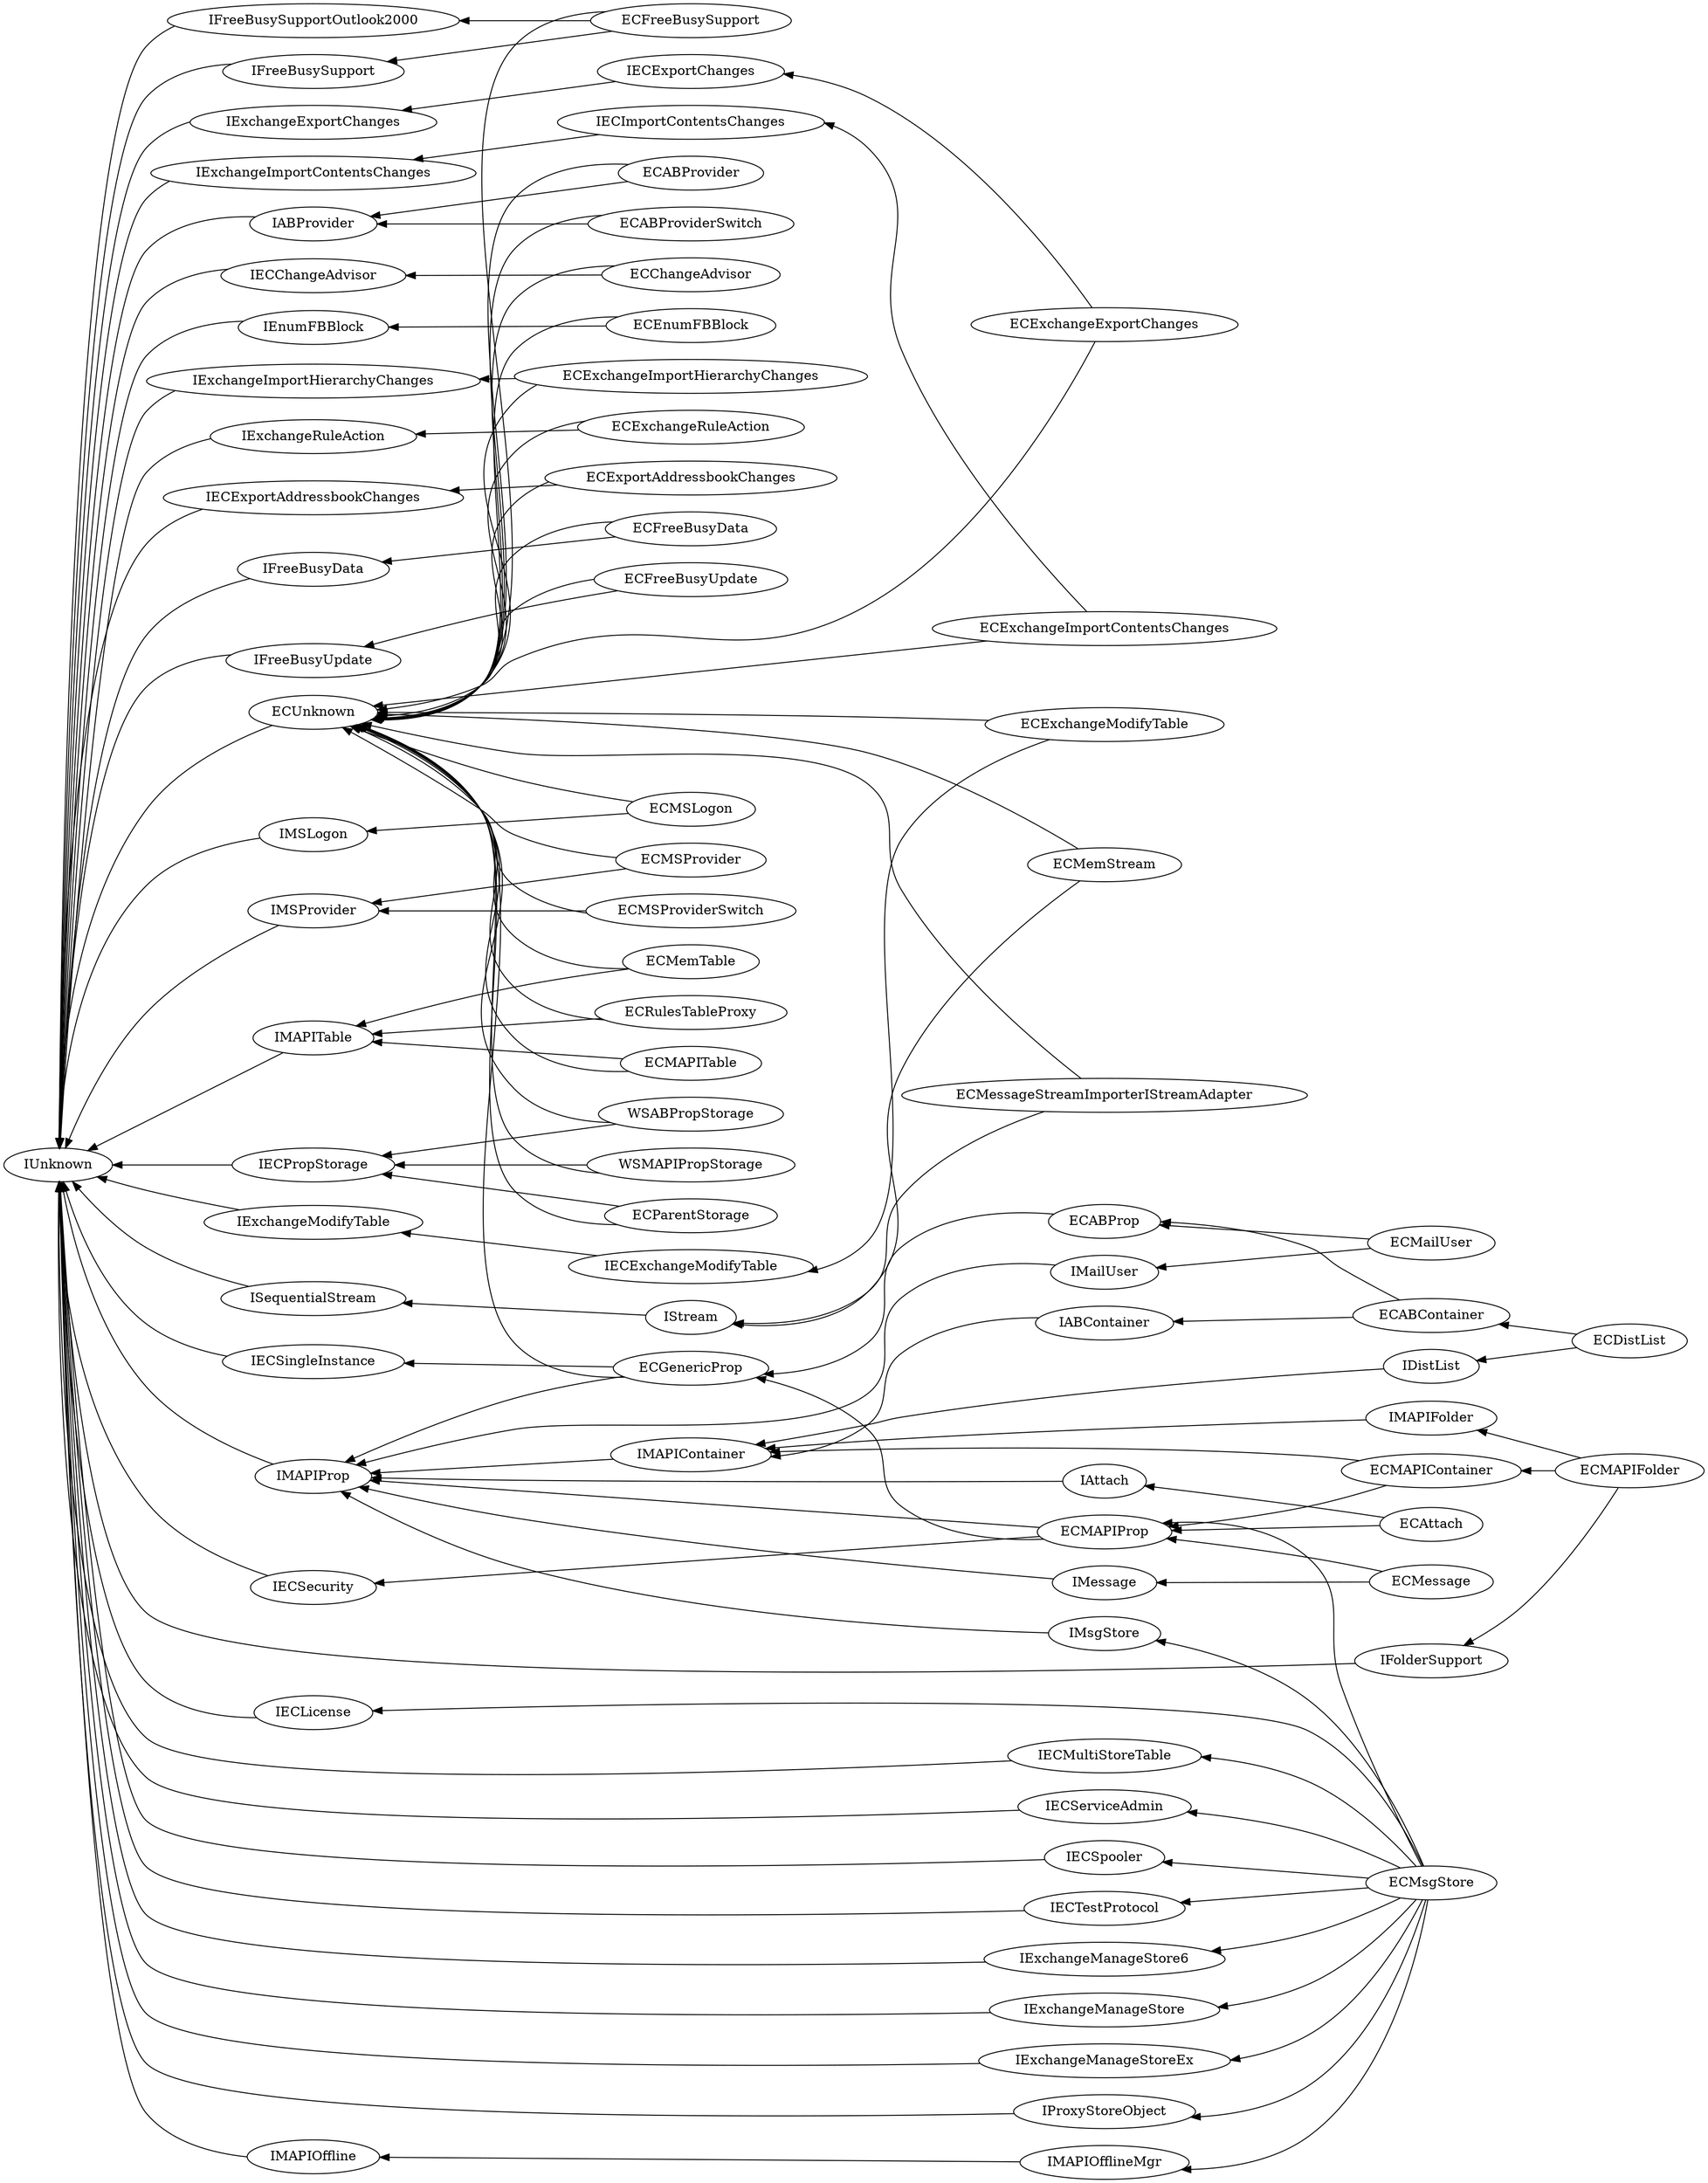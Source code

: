 /* Interface classes used in provider/client/ */
digraph {
	rankdir=RL;
	ECABContainer -> ECABProp;
	ECABContainer -> IABContainer;
	ECABProp -> ECGenericProp;
	ECABProvider -> ECUnknown;
	ECABProvider -> IABProvider;
	ECABProviderSwitch -> ECUnknown;
	ECABProviderSwitch -> IABProvider;
	ECAttach -> ECMAPIProp;
	ECAttach -> IAttach;
	ECChangeAdvisor -> ECUnknown;
	ECChangeAdvisor -> IECChangeAdvisor;
	ECDistList -> ECABContainer;
	ECDistList -> IDistList;
	ECEnumFBBlock -> ECUnknown;
	ECEnumFBBlock -> IEnumFBBlock;
	ECExchangeExportChanges -> ECUnknown;
	ECExchangeExportChanges -> IECExportChanges;
	ECExchangeImportContentsChanges -> ECUnknown;
	ECExchangeImportContentsChanges -> IECImportContentsChanges;
	ECExchangeImportHierarchyChanges -> ECUnknown;
	ECExchangeImportHierarchyChanges -> IExchangeImportHierarchyChanges;
	ECExchangeModifyTable -> ECUnknown;
	ECExchangeModifyTable -> IECExchangeModifyTable;
	ECExchangeRuleAction -> ECUnknown;
	ECExchangeRuleAction -> IExchangeRuleAction;
	ECExportAddressbookChanges -> ECUnknown;
	ECExportAddressbookChanges -> IECExportAddressbookChanges;
	ECFreeBusyData -> ECUnknown;
	ECFreeBusyData -> IFreeBusyData;
	ECFreeBusySupport -> ECUnknown;
	ECFreeBusySupport -> IFreeBusySupport;
	ECFreeBusySupport -> IFreeBusySupportOutlook2000;
	ECFreeBusyUpdate -> ECUnknown;
	ECFreeBusyUpdate -> IFreeBusyUpdate;
	ECGenericProp -> ECUnknown;
	ECGenericProp -> IECSingleInstance;
	ECGenericProp -> IMAPIProp;
	ECMAPIContainer -> ECMAPIProp;
	ECMAPIContainer -> IMAPIContainer;
	ECMAPIFolder -> ECMAPIContainer;
	ECMAPIFolder -> IFolderSupport;
	ECMAPIFolder -> IMAPIFolder;
	ECMAPIProp -> ECGenericProp;
	ECMAPIProp -> IECSecurity;
	ECMAPIProp -> IMAPIProp;
	ECMAPITable -> ECUnknown;
	ECMAPITable -> IMAPITable;
	ECMSLogon -> ECUnknown;
	ECMSLogon -> IMSLogon;
	ECMSProvider -> ECUnknown;
	ECMSProvider -> IMSProvider;
	ECMSProviderSwitch -> ECUnknown;
	ECMSProviderSwitch -> IMSProvider;
	ECMailUser -> ECABProp;
	ECMailUser -> IMailUser;
	ECMemStream -> ECUnknown;
	ECMemStream -> IStream;
	ECMemTable -> ECUnknown;
	ECMemTable -> IMAPITable;
	ECMessage -> ECMAPIProp;
	ECMessage -> IMessage;
	ECMessageStreamImporterIStreamAdapter -> ECUnknown;
	ECMessageStreamImporterIStreamAdapter -> IStream;
	ECMsgStore -> ECMAPIProp;
	ECMsgStore -> IECLicense;
	ECMsgStore -> IECMultiStoreTable;
	ECMsgStore -> IECServiceAdmin;
	ECMsgStore -> IECSpooler;
	ECMsgStore -> IECTestProtocol;
	ECMsgStore -> IExchangeManageStore6;
	ECMsgStore -> IExchangeManageStore;
	ECMsgStore -> IExchangeManageStoreEx;
	ECMsgStore -> IMAPIOfflineMgr;
	ECMsgStore -> IMsgStore;
	ECMsgStore -> IProxyStoreObject;
	ECParentStorage -> ECUnknown;
	ECParentStorage -> IECPropStorage;
	ECRulesTableProxy -> ECUnknown;
	ECRulesTableProxy -> IMAPITable;
	ECUnknown -> IUnknown;
	IABContainer -> IMAPIContainer;
	IABProvider -> IUnknown;
	IAttach -> IMAPIProp;
	IDistList -> IMAPIContainer;
	IECChangeAdvisor -> IUnknown;
	IECExchangeModifyTable -> IExchangeModifyTable;
	IECExportAddressbookChanges -> IUnknown;
	IECExportChanges -> IExchangeExportChanges;
	IECImportContentsChanges -> IExchangeImportContentsChanges;
	IECLicense -> IUnknown;
	IECMultiStoreTable -> IUnknown;
	IECPropStorage -> IUnknown;
	IECSecurity -> IUnknown;
	IECServiceAdmin -> IUnknown;
	IECSingleInstance -> IUnknown;
	IECSpooler -> IUnknown;
	IECTestProtocol -> IUnknown;
	IEnumFBBlock -> IUnknown;
	IExchangeExportChanges -> IUnknown;
	IExchangeImportContentsChanges -> IUnknown;
	IExchangeImportHierarchyChanges -> IUnknown;
	IExchangeManageStore -> IUnknown;
	IExchangeManageStore6 -> IUnknown;
	IExchangeManageStoreEx -> IUnknown;
	IExchangeModifyTable -> IUnknown;
	IExchangeRuleAction -> IUnknown;
	IFolderSupport -> IUnknown;
	IFreeBusyData -> IUnknown;
	IFreeBusySupport -> IUnknown;
	IFreeBusySupportOutlook2000 -> IUnknown;
	IFreeBusyUpdate -> IUnknown;
	IMAPIContainer -> IMAPIProp;
	IMAPIFolder -> IMAPIContainer;
	IMAPIOffline -> IUnknown;
	IMAPIOfflineMgr -> IMAPIOffline;
	IMAPIProp -> IUnknown;
	IMAPITable -> IUnknown;
	IMSLogon -> IUnknown;
	IMSProvider -> IUnknown;
	IMailUser -> IMAPIProp;
	IMessage -> IMAPIProp;
	IMsgStore -> IMAPIProp;
	IProxyStoreObject -> IUnknown;
	ISequentialStream -> IUnknown;
	IStream -> ISequentialStream;
	WSABPropStorage -> ECUnknown;
	WSABPropStorage -> IECPropStorage;
	WSMAPIPropStorage -> ECUnknown;
	WSMAPIPropStorage -> IECPropStorage;
}
